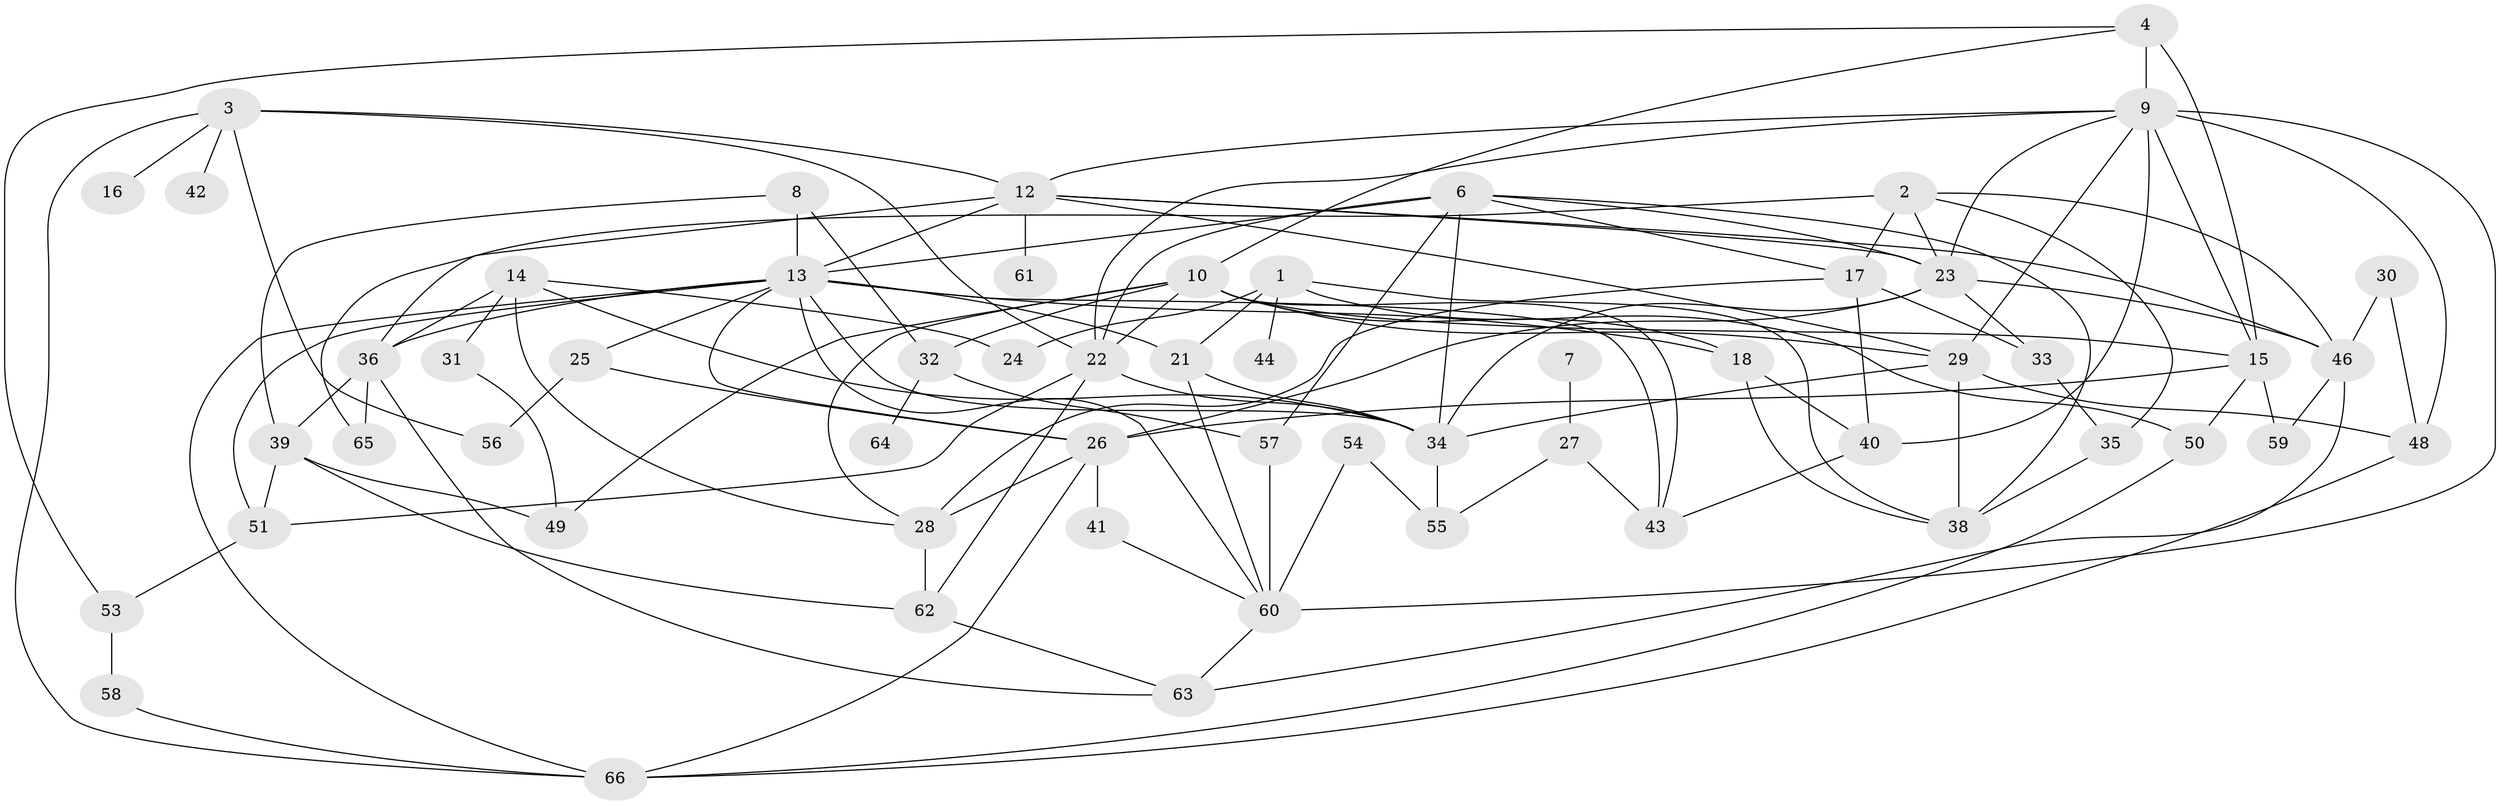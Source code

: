 // original degree distribution, {2: 0.22727272727272727, 0: 0.06060606060606061, 3: 0.19696969696969696, 1: 0.13636363636363635, 4: 0.19696969696969696, 5: 0.12878787878787878, 7: 0.022727272727272728, 6: 0.030303030303030304}
// Generated by graph-tools (version 1.1) at 2025/33/03/09/25 02:33:50]
// undirected, 58 vertices, 124 edges
graph export_dot {
graph [start="1"]
  node [color=gray90,style=filled];
  1;
  2;
  3;
  4;
  6;
  7;
  8;
  9;
  10;
  12;
  13;
  14;
  15;
  16;
  17;
  18;
  21;
  22;
  23;
  24;
  25;
  26;
  27;
  28;
  29;
  30;
  31;
  32;
  33;
  34;
  35;
  36;
  38;
  39;
  40;
  41;
  42;
  43;
  44;
  46;
  48;
  49;
  50;
  51;
  53;
  54;
  55;
  56;
  57;
  58;
  59;
  60;
  61;
  62;
  63;
  64;
  65;
  66;
  1 -- 21 [weight=1.0];
  1 -- 24 [weight=1.0];
  1 -- 38 [weight=1.0];
  1 -- 44 [weight=1.0];
  1 -- 50 [weight=1.0];
  2 -- 17 [weight=1.0];
  2 -- 23 [weight=1.0];
  2 -- 35 [weight=1.0];
  2 -- 46 [weight=1.0];
  2 -- 65 [weight=1.0];
  3 -- 12 [weight=1.0];
  3 -- 16 [weight=1.0];
  3 -- 22 [weight=1.0];
  3 -- 42 [weight=1.0];
  3 -- 56 [weight=1.0];
  3 -- 66 [weight=1.0];
  4 -- 9 [weight=2.0];
  4 -- 10 [weight=1.0];
  4 -- 15 [weight=1.0];
  4 -- 53 [weight=1.0];
  6 -- 13 [weight=1.0];
  6 -- 17 [weight=1.0];
  6 -- 22 [weight=1.0];
  6 -- 23 [weight=1.0];
  6 -- 34 [weight=1.0];
  6 -- 38 [weight=1.0];
  6 -- 57 [weight=1.0];
  7 -- 27 [weight=1.0];
  8 -- 13 [weight=1.0];
  8 -- 32 [weight=1.0];
  8 -- 39 [weight=1.0];
  9 -- 12 [weight=1.0];
  9 -- 15 [weight=1.0];
  9 -- 22 [weight=1.0];
  9 -- 23 [weight=1.0];
  9 -- 29 [weight=1.0];
  9 -- 40 [weight=1.0];
  9 -- 48 [weight=1.0];
  9 -- 60 [weight=3.0];
  10 -- 15 [weight=1.0];
  10 -- 18 [weight=1.0];
  10 -- 22 [weight=1.0];
  10 -- 28 [weight=1.0];
  10 -- 29 [weight=1.0];
  10 -- 32 [weight=1.0];
  10 -- 43 [weight=1.0];
  10 -- 49 [weight=1.0];
  12 -- 13 [weight=1.0];
  12 -- 23 [weight=1.0];
  12 -- 29 [weight=1.0];
  12 -- 36 [weight=1.0];
  12 -- 46 [weight=1.0];
  12 -- 61 [weight=1.0];
  13 -- 18 [weight=1.0];
  13 -- 21 [weight=1.0];
  13 -- 25 [weight=1.0];
  13 -- 26 [weight=1.0];
  13 -- 34 [weight=1.0];
  13 -- 36 [weight=1.0];
  13 -- 43 [weight=1.0];
  13 -- 51 [weight=1.0];
  13 -- 60 [weight=1.0];
  13 -- 66 [weight=1.0];
  14 -- 24 [weight=1.0];
  14 -- 28 [weight=1.0];
  14 -- 31 [weight=1.0];
  14 -- 34 [weight=1.0];
  14 -- 36 [weight=1.0];
  15 -- 26 [weight=1.0];
  15 -- 50 [weight=1.0];
  15 -- 59 [weight=1.0];
  17 -- 28 [weight=1.0];
  17 -- 33 [weight=2.0];
  17 -- 40 [weight=1.0];
  18 -- 38 [weight=1.0];
  18 -- 40 [weight=1.0];
  21 -- 34 [weight=1.0];
  21 -- 60 [weight=1.0];
  22 -- 34 [weight=1.0];
  22 -- 51 [weight=1.0];
  22 -- 62 [weight=1.0];
  23 -- 26 [weight=1.0];
  23 -- 33 [weight=1.0];
  23 -- 34 [weight=1.0];
  23 -- 46 [weight=3.0];
  25 -- 26 [weight=1.0];
  25 -- 56 [weight=1.0];
  26 -- 28 [weight=1.0];
  26 -- 41 [weight=1.0];
  26 -- 66 [weight=1.0];
  27 -- 43 [weight=1.0];
  27 -- 55 [weight=1.0];
  28 -- 62 [weight=2.0];
  29 -- 34 [weight=1.0];
  29 -- 38 [weight=1.0];
  29 -- 48 [weight=1.0];
  30 -- 46 [weight=1.0];
  30 -- 48 [weight=1.0];
  31 -- 49 [weight=1.0];
  32 -- 57 [weight=1.0];
  32 -- 64 [weight=1.0];
  33 -- 35 [weight=1.0];
  34 -- 55 [weight=1.0];
  35 -- 38 [weight=1.0];
  36 -- 39 [weight=1.0];
  36 -- 63 [weight=1.0];
  36 -- 65 [weight=1.0];
  39 -- 49 [weight=1.0];
  39 -- 51 [weight=1.0];
  39 -- 62 [weight=1.0];
  40 -- 43 [weight=1.0];
  41 -- 60 [weight=1.0];
  46 -- 59 [weight=1.0];
  46 -- 63 [weight=1.0];
  48 -- 66 [weight=1.0];
  50 -- 66 [weight=1.0];
  51 -- 53 [weight=1.0];
  53 -- 58 [weight=1.0];
  54 -- 55 [weight=1.0];
  54 -- 60 [weight=1.0];
  57 -- 60 [weight=1.0];
  58 -- 66 [weight=1.0];
  60 -- 63 [weight=1.0];
  62 -- 63 [weight=1.0];
}
